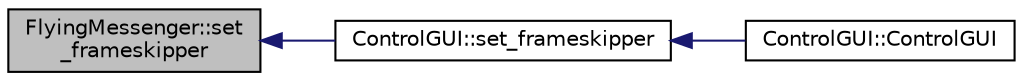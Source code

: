 digraph "FlyingMessenger::set_frameskipper"
{
 // INTERACTIVE_SVG=YES
  edge [fontname="Helvetica",fontsize="10",labelfontname="Helvetica",labelfontsize="10"];
  node [fontname="Helvetica",fontsize="10",shape=record];
  rankdir="LR";
  Node39 [label="FlyingMessenger::set\l_frameskipper",height=0.2,width=0.4,color="black", fillcolor="grey75", style="filled", fontcolor="black"];
  Node39 -> Node40 [dir="back",color="midnightblue",fontsize="10",style="solid",fontname="Helvetica"];
  Node40 [label="ControlGUI::set_frameskipper",height=0.2,width=0.4,color="black", fillcolor="white", style="filled",URL="$class_control_g_u_i.html#ab3017ac43a33b7dd0a79db25e354fcf2",tooltip="Shows the frameskipper value on interface. "];
  Node40 -> Node41 [dir="back",color="midnightblue",fontsize="10",style="solid",fontname="Helvetica"];
  Node41 [label="ControlGUI::ControlGUI",height=0.2,width=0.4,color="black", fillcolor="white", style="filled",URL="$class_control_g_u_i.html#a3ac837dec598621fcdd71fd64ff013fd",tooltip="Constructor of a ControlGUI object. "];
}
